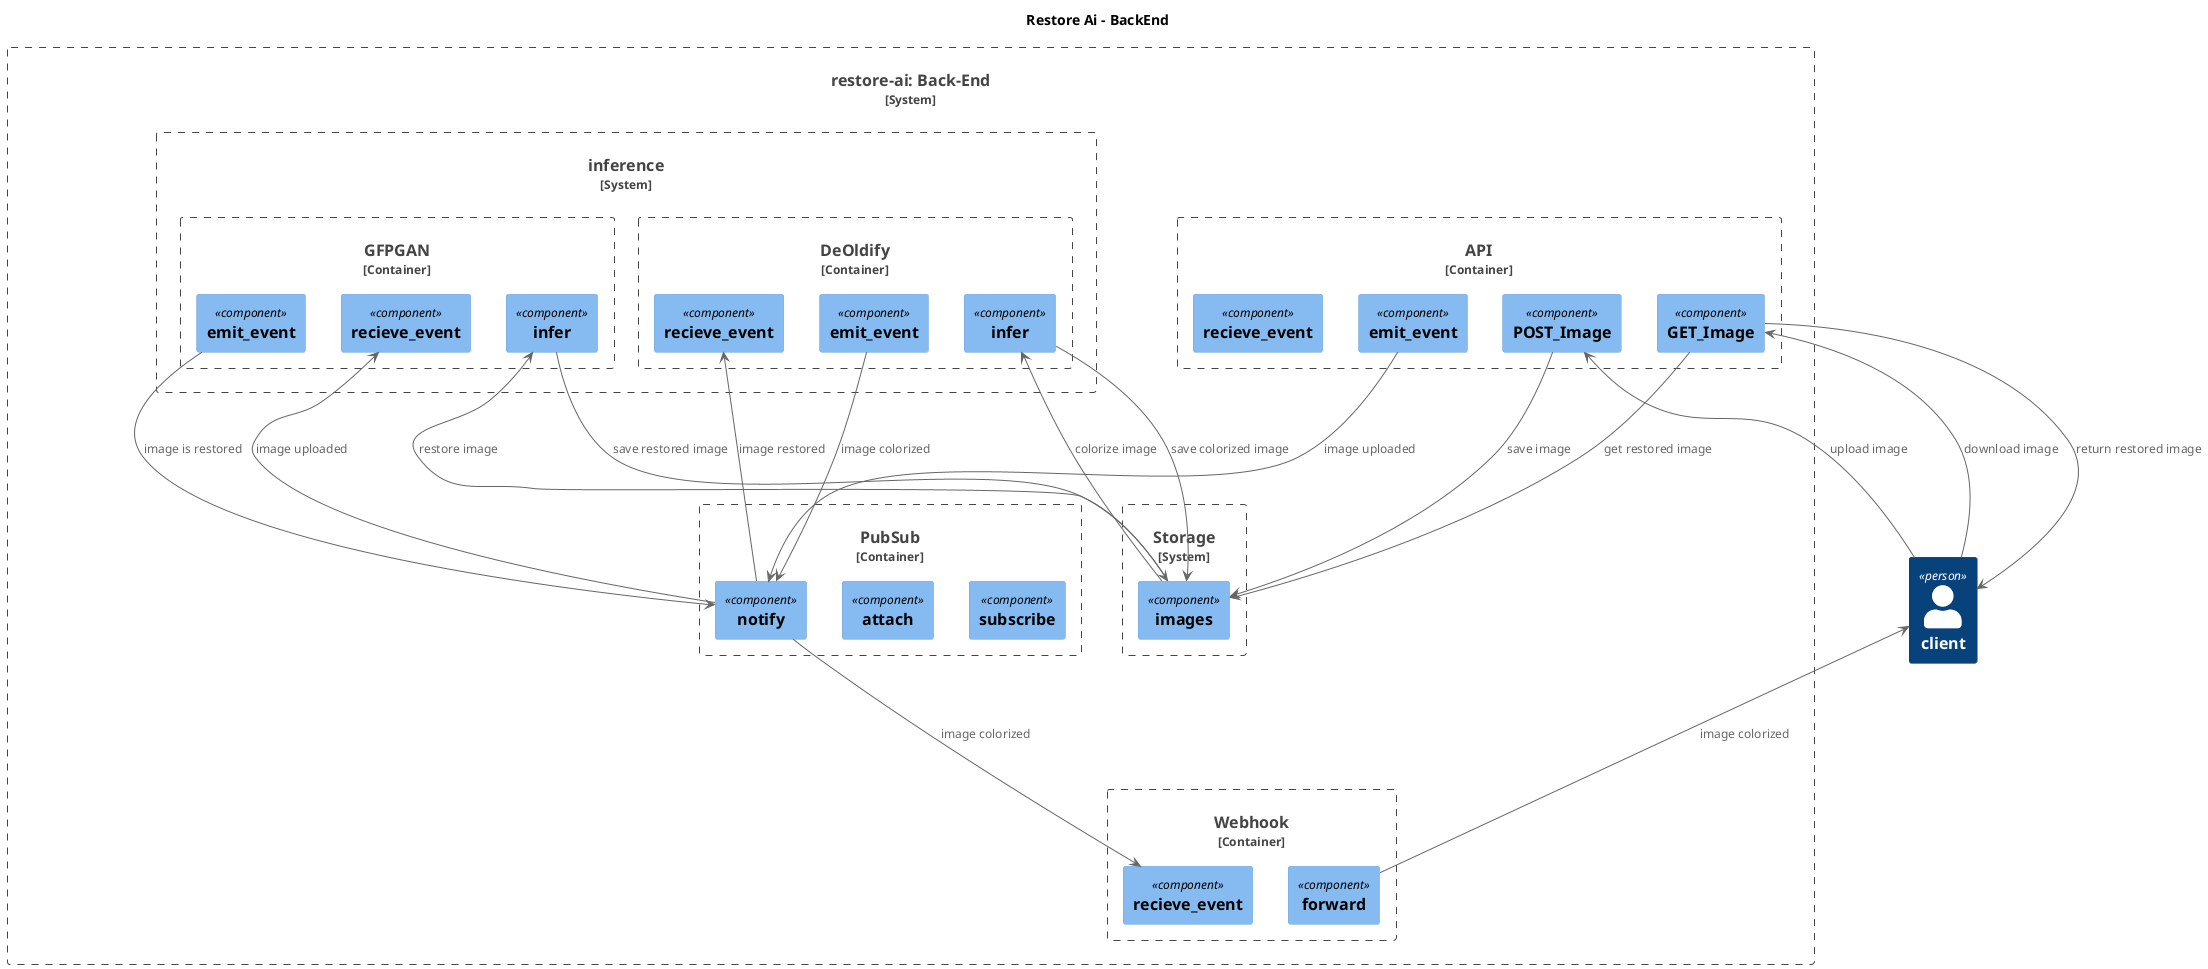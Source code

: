 @startuml inference-flow

title Restore Ai - BackEnd

set separator none

!include <C4/C4>
!include <C4/C4_Context>
!include <C4/C4_Component>

Person(client, "client")

System_Boundary(backend, "restore-ai: Back-End") {

  Container_Boundary(api, "API") {
    Component(api.postImg, "POST_Image")
    Component(api.getImg, "GET_Image")
    Component(api.emit, "emit_event")
    Component(api.recieve, "recieve_event")
  }

  Container_Boundary(pubsub, "PubSub") {
    Component(pubsub.susbscribe, "subscribe")
    Component(pubsub.attach, "attach")
    Component(pubsub.notify, "notify")
  }

  Container_Boundary(webhook, "Webhook") {
    Component(webhook.recieve, "recieve_event")
    Component(webhook.forward, "forward")
  }

  System_Boundary(storage, "Storage") {
    Component(storage.images, "images")
  }

  System_Boundary(inference, "inference") {
    Container_Boundary(gfpgan, "GFPGAN") {
      Component(gfpgan.recieve, "recieve_event")
      Component(gfpgan.infer, "infer")
      Component(gfpgan.emit, "emit_event")
    }

    Container_Boundary(DeOldify, "DeOldify") {
      Component(DeOldify.recieve, "recieve_event")
      Component(DeOldify.infer, "infer")
      Component(DeOldify.emit, "emit_event")
    }
  }

  'upload image
  client ---> api.postImg: "upload image"
  api.postImg ---> storage.images: "save image"
  api.emit ---> pubsub.notify: "image uploaded"
  'restore image
  pubsub.notify ---> gfpgan.recieve: "image uploaded"
  gfpgan.infer <--- storage.images: "restore image"
  gfpgan.infer ---> storage.images: "save restored image"
  gfpgan.emit ---> pubsub.notify: "image is restored"
  'colorize image
  pubsub.notify ---> DeOldify.recieve: "image restored"
  DeOldify.infer <--- storage.images: "colorize image"
  DeOldify.infer ---> storage.images: "save colorized image"
  DeOldify.emit ---> pubsub.notify: "image colorized"
  'return restored image to client
  pubsub.notify ---> webhook.recieve: "image colorized"
  webhook.forward ---> client: "image colorized"
  client ---> api.getImg: "download image"
  api.getImg ---> storage.images: "get restored image"
  api.getImg ---> client: "return restored image"
}

@enduml
